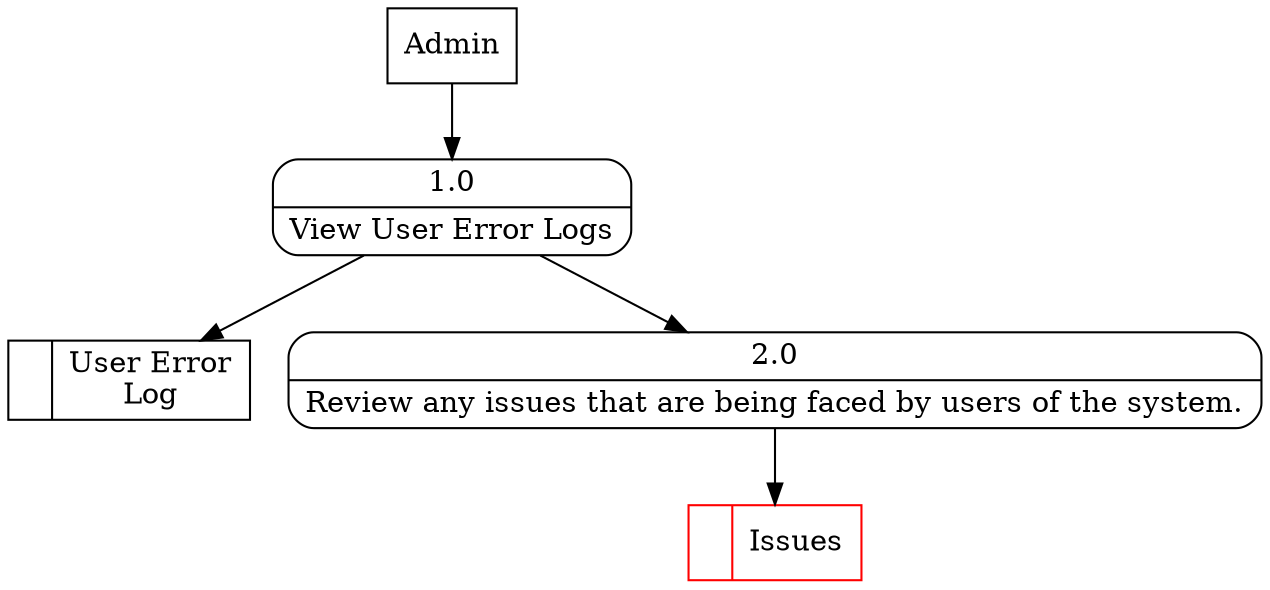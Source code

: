 digraph dfd2{ 
node[shape=record]
200 [label="<f0>  |<f1> User Error\nLog " ];
201 [label="Admin" shape=box];
202 [label="{<f0> 1.0|<f1> View User Error Logs }" shape=Mrecord];
2 [label="{<f0> 2.0|<f1> Review any issues that are being faced by users of the system. }" shape=Mrecord];
202 -> 2
1001 [label="<f0>  |<f1> Issues " color=red];
2 -> 1001
201 -> 202
202 -> 200
}
